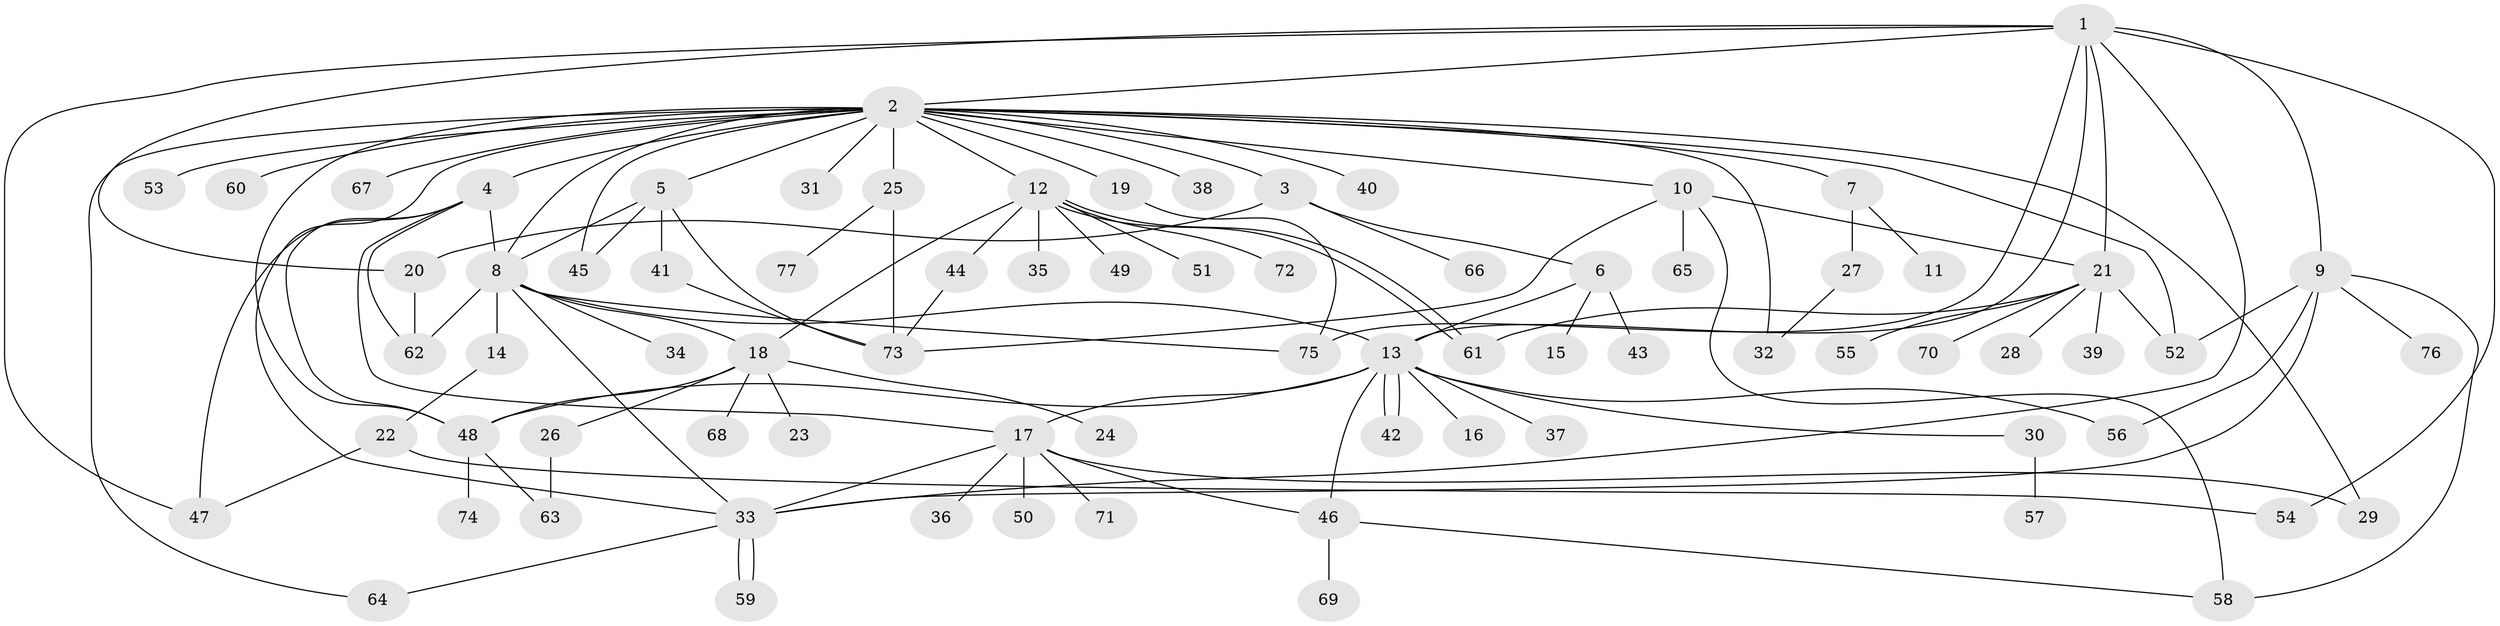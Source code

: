 // coarse degree distribution, {9: 0.05263157894736842, 20: 0.017543859649122806, 5: 0.03508771929824561, 6: 0.03508771929824561, 3: 0.10526315789473684, 13: 0.017543859649122806, 4: 0.05263157894736842, 1: 0.47368421052631576, 16: 0.017543859649122806, 2: 0.17543859649122806, 7: 0.017543859649122806}
// Generated by graph-tools (version 1.1) at 2025/41/03/06/25 10:41:45]
// undirected, 77 vertices, 117 edges
graph export_dot {
graph [start="1"]
  node [color=gray90,style=filled];
  1;
  2;
  3;
  4;
  5;
  6;
  7;
  8;
  9;
  10;
  11;
  12;
  13;
  14;
  15;
  16;
  17;
  18;
  19;
  20;
  21;
  22;
  23;
  24;
  25;
  26;
  27;
  28;
  29;
  30;
  31;
  32;
  33;
  34;
  35;
  36;
  37;
  38;
  39;
  40;
  41;
  42;
  43;
  44;
  45;
  46;
  47;
  48;
  49;
  50;
  51;
  52;
  53;
  54;
  55;
  56;
  57;
  58;
  59;
  60;
  61;
  62;
  63;
  64;
  65;
  66;
  67;
  68;
  69;
  70;
  71;
  72;
  73;
  74;
  75;
  76;
  77;
  1 -- 2;
  1 -- 9;
  1 -- 13;
  1 -- 20;
  1 -- 21;
  1 -- 33;
  1 -- 47;
  1 -- 54;
  1 -- 75;
  2 -- 3;
  2 -- 4;
  2 -- 5;
  2 -- 7;
  2 -- 8;
  2 -- 10;
  2 -- 12;
  2 -- 19;
  2 -- 25;
  2 -- 29;
  2 -- 31;
  2 -- 32;
  2 -- 33;
  2 -- 38;
  2 -- 40;
  2 -- 45;
  2 -- 48;
  2 -- 52;
  2 -- 53;
  2 -- 60;
  2 -- 64;
  2 -- 67;
  3 -- 6;
  3 -- 20;
  3 -- 66;
  4 -- 8;
  4 -- 17;
  4 -- 47;
  4 -- 48;
  4 -- 62;
  5 -- 8;
  5 -- 41;
  5 -- 45;
  5 -- 73;
  6 -- 13;
  6 -- 15;
  6 -- 43;
  7 -- 11;
  7 -- 27;
  8 -- 13;
  8 -- 14;
  8 -- 18;
  8 -- 33;
  8 -- 34;
  8 -- 62;
  8 -- 75;
  9 -- 33;
  9 -- 52;
  9 -- 56;
  9 -- 58;
  9 -- 76;
  10 -- 21;
  10 -- 58;
  10 -- 65;
  10 -- 73;
  12 -- 18;
  12 -- 35;
  12 -- 44;
  12 -- 49;
  12 -- 51;
  12 -- 61;
  12 -- 61;
  12 -- 72;
  13 -- 16;
  13 -- 17;
  13 -- 30;
  13 -- 37;
  13 -- 42;
  13 -- 42;
  13 -- 46;
  13 -- 48;
  13 -- 56;
  14 -- 22;
  17 -- 29;
  17 -- 33;
  17 -- 36;
  17 -- 46;
  17 -- 50;
  17 -- 71;
  18 -- 23;
  18 -- 24;
  18 -- 26;
  18 -- 48;
  18 -- 68;
  19 -- 75;
  20 -- 62;
  21 -- 28;
  21 -- 39;
  21 -- 52;
  21 -- 55;
  21 -- 61;
  21 -- 70;
  22 -- 47;
  22 -- 54;
  25 -- 73;
  25 -- 77;
  26 -- 63;
  27 -- 32;
  30 -- 57;
  33 -- 59;
  33 -- 59;
  33 -- 64;
  41 -- 73;
  44 -- 73;
  46 -- 58;
  46 -- 69;
  48 -- 63;
  48 -- 74;
}
